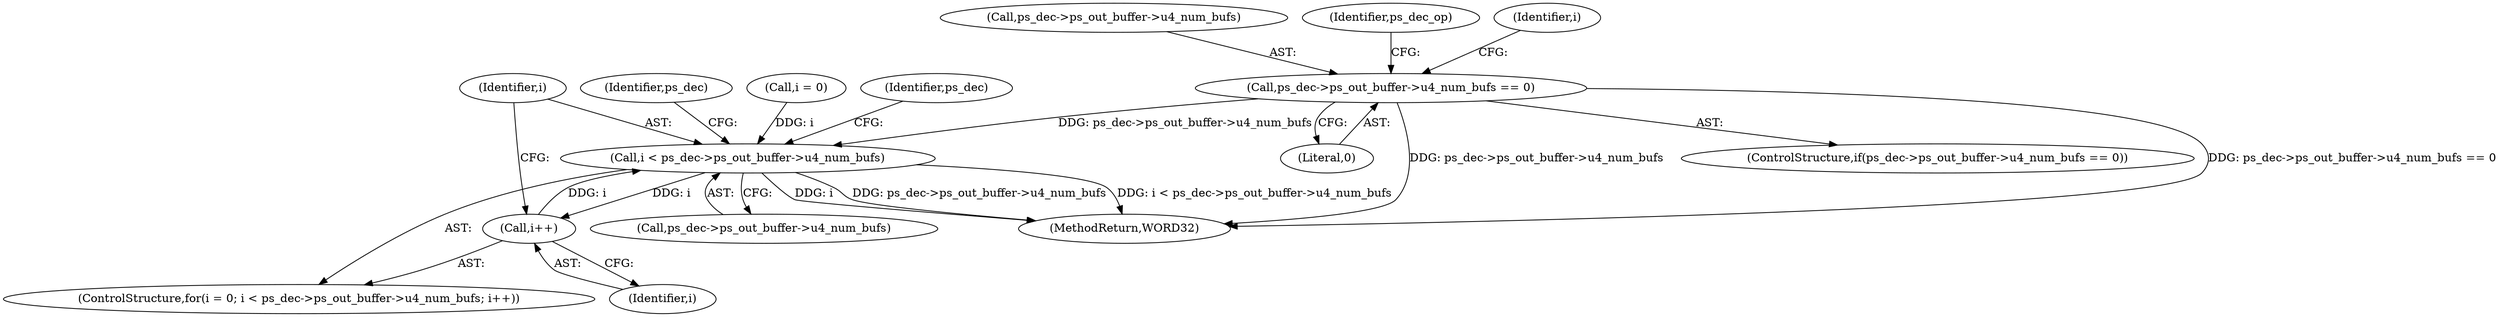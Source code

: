 digraph "0_Android_7554755536019e439433c515eeb44e701fb3bfb2@pointer" {
"1000369" [label="(Call,ps_dec->ps_out_buffer->u4_num_bufs == 0)"];
"1000395" [label="(Call,i < ps_dec->ps_out_buffer->u4_num_bufs)"];
"1000402" [label="(Call,i++)"];
"1000369" [label="(Call,ps_dec->ps_out_buffer->u4_num_bufs == 0)"];
"1000403" [label="(Identifier,i)"];
"1000397" [label="(Call,ps_dec->ps_out_buffer->u4_num_bufs)"];
"1000395" [label="(Call,i < ps_dec->ps_out_buffer->u4_num_bufs)"];
"1000370" [label="(Call,ps_dec->ps_out_buffer->u4_num_bufs)"];
"1000396" [label="(Identifier,i)"];
"1000402" [label="(Call,i++)"];
"1000392" [label="(Call,i = 0)"];
"1000379" [label="(Identifier,ps_dec_op)"];
"1000410" [label="(Identifier,ps_dec)"];
"1000368" [label="(ControlStructure,if(ps_dec->ps_out_buffer->u4_num_bufs == 0))"];
"1000391" [label="(ControlStructure,for(i = 0; i < ps_dec->ps_out_buffer->u4_num_bufs; i++))"];
"1002129" [label="(MethodReturn,WORD32)"];
"1000375" [label="(Literal,0)"];
"1000458" [label="(Identifier,ps_dec)"];
"1000393" [label="(Identifier,i)"];
"1000369" -> "1000368"  [label="AST: "];
"1000369" -> "1000375"  [label="CFG: "];
"1000370" -> "1000369"  [label="AST: "];
"1000375" -> "1000369"  [label="AST: "];
"1000379" -> "1000369"  [label="CFG: "];
"1000393" -> "1000369"  [label="CFG: "];
"1000369" -> "1002129"  [label="DDG: ps_dec->ps_out_buffer->u4_num_bufs == 0"];
"1000369" -> "1002129"  [label="DDG: ps_dec->ps_out_buffer->u4_num_bufs"];
"1000369" -> "1000395"  [label="DDG: ps_dec->ps_out_buffer->u4_num_bufs"];
"1000395" -> "1000391"  [label="AST: "];
"1000395" -> "1000397"  [label="CFG: "];
"1000396" -> "1000395"  [label="AST: "];
"1000397" -> "1000395"  [label="AST: "];
"1000410" -> "1000395"  [label="CFG: "];
"1000458" -> "1000395"  [label="CFG: "];
"1000395" -> "1002129"  [label="DDG: i"];
"1000395" -> "1002129"  [label="DDG: ps_dec->ps_out_buffer->u4_num_bufs"];
"1000395" -> "1002129"  [label="DDG: i < ps_dec->ps_out_buffer->u4_num_bufs"];
"1000392" -> "1000395"  [label="DDG: i"];
"1000402" -> "1000395"  [label="DDG: i"];
"1000395" -> "1000402"  [label="DDG: i"];
"1000402" -> "1000391"  [label="AST: "];
"1000402" -> "1000403"  [label="CFG: "];
"1000403" -> "1000402"  [label="AST: "];
"1000396" -> "1000402"  [label="CFG: "];
}
